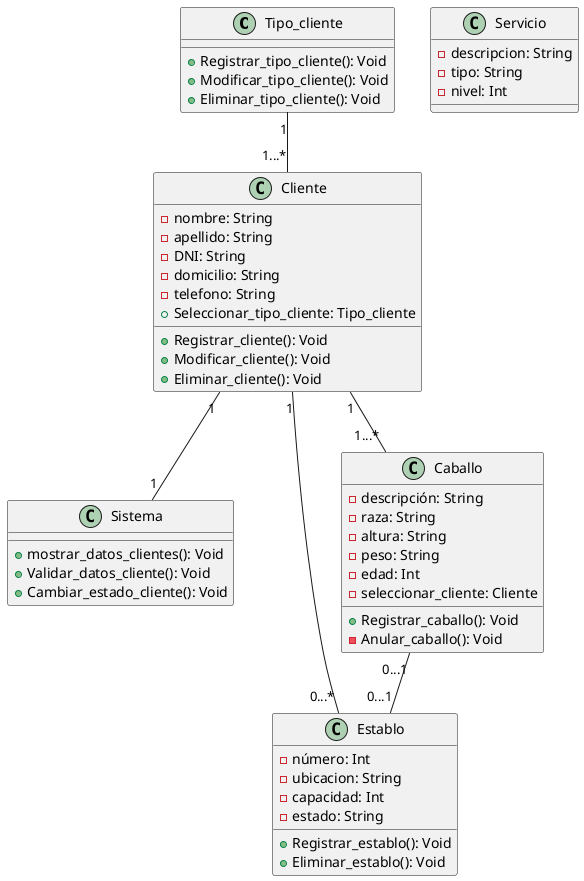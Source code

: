 @startuml Caso-ecuestre

class Tipo_cliente{
    +Registrar_tipo_cliente(): Void
    +Modificar_tipo_cliente(): Void
    +Eliminar_tipo_cliente(): Void
}

class Cliente{
    + Registrar_cliente(): Void
    - nombre: String
    - apellido: String
    - DNI: String
    - domicilio: String
    - telefono: String
    + Seleccionar_tipo_cliente: Tipo_cliente
    + Modificar_cliente(): Void
    + Eliminar_cliente(): Void
}

class Sistema{
    + mostrar_datos_clientes(): Void
    + Validar_datos_cliente(): Void
    + Cambiar_estado_cliente(): Void
}

class Establo{
    + Registrar_establo(): Void
    - número: Int
    - ubicacion: String
    - capacidad: Int
    - estado: String
    + Eliminar_establo(): Void
}

class Caballo{
    + Registrar_caballo(): Void
    - descripción: String
    - raza: String
    - altura: String
    - peso: String
    - edad: Int
    - seleccionar_cliente: Cliente
    - Anular_caballo(): Void
}

class Servicio {
    - descripcion: String
    - tipo: String
    - nivel: Int
}

Tipo_cliente "1" -- "1...*" Cliente
Cliente "1" -- "1...*" Caballo
Caballo "0...1" -- "0...1" Establo
Cliente "1" -- "1" Sistema
Cliente "1" -- "0...*" Establo

@enduml